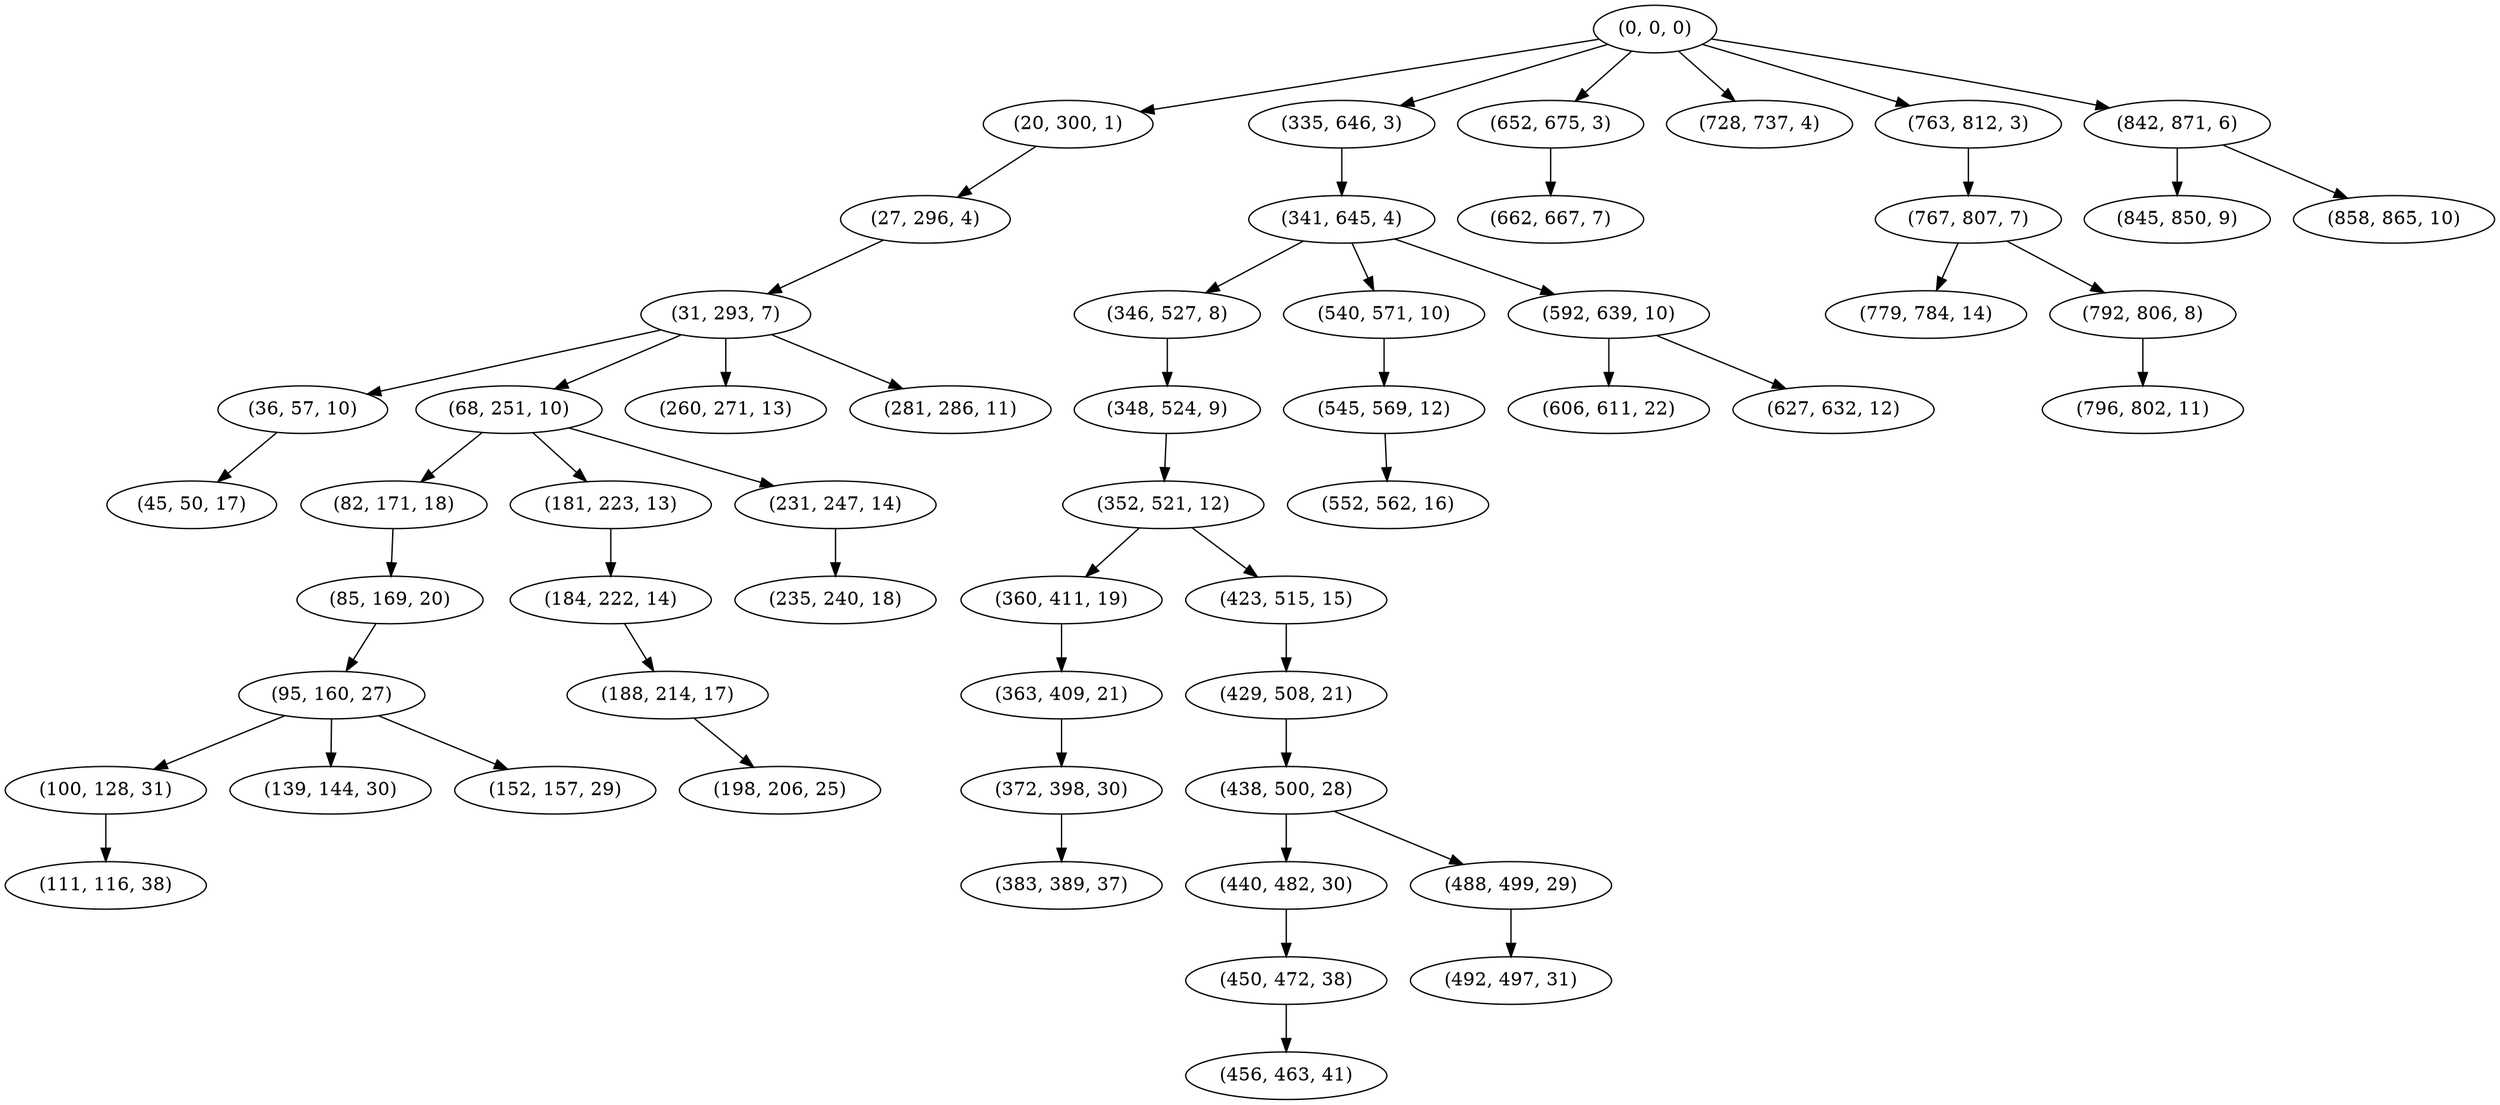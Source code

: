 digraph tree {
    "(0, 0, 0)";
    "(20, 300, 1)";
    "(27, 296, 4)";
    "(31, 293, 7)";
    "(36, 57, 10)";
    "(45, 50, 17)";
    "(68, 251, 10)";
    "(82, 171, 18)";
    "(85, 169, 20)";
    "(95, 160, 27)";
    "(100, 128, 31)";
    "(111, 116, 38)";
    "(139, 144, 30)";
    "(152, 157, 29)";
    "(181, 223, 13)";
    "(184, 222, 14)";
    "(188, 214, 17)";
    "(198, 206, 25)";
    "(231, 247, 14)";
    "(235, 240, 18)";
    "(260, 271, 13)";
    "(281, 286, 11)";
    "(335, 646, 3)";
    "(341, 645, 4)";
    "(346, 527, 8)";
    "(348, 524, 9)";
    "(352, 521, 12)";
    "(360, 411, 19)";
    "(363, 409, 21)";
    "(372, 398, 30)";
    "(383, 389, 37)";
    "(423, 515, 15)";
    "(429, 508, 21)";
    "(438, 500, 28)";
    "(440, 482, 30)";
    "(450, 472, 38)";
    "(456, 463, 41)";
    "(488, 499, 29)";
    "(492, 497, 31)";
    "(540, 571, 10)";
    "(545, 569, 12)";
    "(552, 562, 16)";
    "(592, 639, 10)";
    "(606, 611, 22)";
    "(627, 632, 12)";
    "(652, 675, 3)";
    "(662, 667, 7)";
    "(728, 737, 4)";
    "(763, 812, 3)";
    "(767, 807, 7)";
    "(779, 784, 14)";
    "(792, 806, 8)";
    "(796, 802, 11)";
    "(842, 871, 6)";
    "(845, 850, 9)";
    "(858, 865, 10)";
    "(0, 0, 0)" -> "(20, 300, 1)";
    "(0, 0, 0)" -> "(335, 646, 3)";
    "(0, 0, 0)" -> "(652, 675, 3)";
    "(0, 0, 0)" -> "(728, 737, 4)";
    "(0, 0, 0)" -> "(763, 812, 3)";
    "(0, 0, 0)" -> "(842, 871, 6)";
    "(20, 300, 1)" -> "(27, 296, 4)";
    "(27, 296, 4)" -> "(31, 293, 7)";
    "(31, 293, 7)" -> "(36, 57, 10)";
    "(31, 293, 7)" -> "(68, 251, 10)";
    "(31, 293, 7)" -> "(260, 271, 13)";
    "(31, 293, 7)" -> "(281, 286, 11)";
    "(36, 57, 10)" -> "(45, 50, 17)";
    "(68, 251, 10)" -> "(82, 171, 18)";
    "(68, 251, 10)" -> "(181, 223, 13)";
    "(68, 251, 10)" -> "(231, 247, 14)";
    "(82, 171, 18)" -> "(85, 169, 20)";
    "(85, 169, 20)" -> "(95, 160, 27)";
    "(95, 160, 27)" -> "(100, 128, 31)";
    "(95, 160, 27)" -> "(139, 144, 30)";
    "(95, 160, 27)" -> "(152, 157, 29)";
    "(100, 128, 31)" -> "(111, 116, 38)";
    "(181, 223, 13)" -> "(184, 222, 14)";
    "(184, 222, 14)" -> "(188, 214, 17)";
    "(188, 214, 17)" -> "(198, 206, 25)";
    "(231, 247, 14)" -> "(235, 240, 18)";
    "(335, 646, 3)" -> "(341, 645, 4)";
    "(341, 645, 4)" -> "(346, 527, 8)";
    "(341, 645, 4)" -> "(540, 571, 10)";
    "(341, 645, 4)" -> "(592, 639, 10)";
    "(346, 527, 8)" -> "(348, 524, 9)";
    "(348, 524, 9)" -> "(352, 521, 12)";
    "(352, 521, 12)" -> "(360, 411, 19)";
    "(352, 521, 12)" -> "(423, 515, 15)";
    "(360, 411, 19)" -> "(363, 409, 21)";
    "(363, 409, 21)" -> "(372, 398, 30)";
    "(372, 398, 30)" -> "(383, 389, 37)";
    "(423, 515, 15)" -> "(429, 508, 21)";
    "(429, 508, 21)" -> "(438, 500, 28)";
    "(438, 500, 28)" -> "(440, 482, 30)";
    "(438, 500, 28)" -> "(488, 499, 29)";
    "(440, 482, 30)" -> "(450, 472, 38)";
    "(450, 472, 38)" -> "(456, 463, 41)";
    "(488, 499, 29)" -> "(492, 497, 31)";
    "(540, 571, 10)" -> "(545, 569, 12)";
    "(545, 569, 12)" -> "(552, 562, 16)";
    "(592, 639, 10)" -> "(606, 611, 22)";
    "(592, 639, 10)" -> "(627, 632, 12)";
    "(652, 675, 3)" -> "(662, 667, 7)";
    "(763, 812, 3)" -> "(767, 807, 7)";
    "(767, 807, 7)" -> "(779, 784, 14)";
    "(767, 807, 7)" -> "(792, 806, 8)";
    "(792, 806, 8)" -> "(796, 802, 11)";
    "(842, 871, 6)" -> "(845, 850, 9)";
    "(842, 871, 6)" -> "(858, 865, 10)";
}
